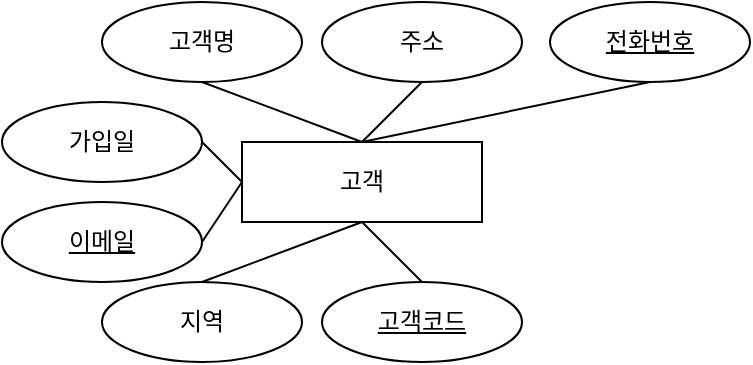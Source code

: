 <mxfile version="21.6.5" type="github">
  <diagram name="페이지-1" id="z2NfnLEY6PWcUPAPS0jG">
    <mxGraphModel dx="1434" dy="733" grid="1" gridSize="10" guides="1" tooltips="1" connect="1" arrows="1" fold="1" page="1" pageScale="1" pageWidth="827" pageHeight="1169" math="0" shadow="0">
      <root>
        <mxCell id="0" />
        <mxCell id="1" parent="0" />
        <mxCell id="kWprEXHXPvr3LCSb9jdq-7" value="고객" style="whiteSpace=wrap;html=1;align=center;" vertex="1" parent="1">
          <mxGeometry x="360" y="300" width="120" height="40" as="geometry" />
        </mxCell>
        <mxCell id="kWprEXHXPvr3LCSb9jdq-8" value="주소" style="ellipse;whiteSpace=wrap;html=1;align=center;" vertex="1" parent="1">
          <mxGeometry x="400" y="230" width="100" height="40" as="geometry" />
        </mxCell>
        <mxCell id="kWprEXHXPvr3LCSb9jdq-9" value="이메일" style="ellipse;whiteSpace=wrap;html=1;align=center;fontStyle=4;" vertex="1" parent="1">
          <mxGeometry x="240" y="330" width="100" height="40" as="geometry" />
        </mxCell>
        <mxCell id="kWprEXHXPvr3LCSb9jdq-10" value="고객명&lt;br&gt;" style="ellipse;whiteSpace=wrap;html=1;align=center;" vertex="1" parent="1">
          <mxGeometry x="290" y="230" width="100" height="40" as="geometry" />
        </mxCell>
        <mxCell id="kWprEXHXPvr3LCSb9jdq-14" value="" style="endArrow=none;html=1;rounded=0;entryX=0.5;entryY=0;entryDx=0;entryDy=0;exitX=0.5;exitY=1;exitDx=0;exitDy=0;" edge="1" parent="1" source="kWprEXHXPvr3LCSb9jdq-10" target="kWprEXHXPvr3LCSb9jdq-7">
          <mxGeometry relative="1" as="geometry">
            <mxPoint x="330" y="260" as="sourcePoint" />
            <mxPoint x="490" y="260" as="targetPoint" />
          </mxGeometry>
        </mxCell>
        <mxCell id="kWprEXHXPvr3LCSb9jdq-15" value="가입일" style="ellipse;whiteSpace=wrap;html=1;align=center;" vertex="1" parent="1">
          <mxGeometry x="240" y="280" width="100" height="40" as="geometry" />
        </mxCell>
        <mxCell id="kWprEXHXPvr3LCSb9jdq-16" value="전화번호" style="ellipse;whiteSpace=wrap;html=1;align=center;fontStyle=4;" vertex="1" parent="1">
          <mxGeometry x="514" y="230" width="100" height="40" as="geometry" />
        </mxCell>
        <mxCell id="kWprEXHXPvr3LCSb9jdq-17" value="지역" style="ellipse;whiteSpace=wrap;html=1;align=center;" vertex="1" parent="1">
          <mxGeometry x="290" y="370" width="100" height="40" as="geometry" />
        </mxCell>
        <mxCell id="kWprEXHXPvr3LCSb9jdq-18" value="" style="endArrow=none;html=1;rounded=0;entryX=0.5;entryY=0;entryDx=0;entryDy=0;exitX=0.5;exitY=1;exitDx=0;exitDy=0;" edge="1" parent="1" source="kWprEXHXPvr3LCSb9jdq-8" target="kWprEXHXPvr3LCSb9jdq-7">
          <mxGeometry relative="1" as="geometry">
            <mxPoint x="480" y="220" as="sourcePoint" />
            <mxPoint x="580" y="300" as="targetPoint" />
          </mxGeometry>
        </mxCell>
        <mxCell id="kWprEXHXPvr3LCSb9jdq-19" value="" style="endArrow=none;html=1;rounded=0;exitX=0;exitY=0.5;exitDx=0;exitDy=0;entryX=1;entryY=0.5;entryDx=0;entryDy=0;" edge="1" parent="1" source="kWprEXHXPvr3LCSb9jdq-7" target="kWprEXHXPvr3LCSb9jdq-9">
          <mxGeometry relative="1" as="geometry">
            <mxPoint x="390" y="340" as="sourcePoint" />
            <mxPoint x="320" y="420" as="targetPoint" />
          </mxGeometry>
        </mxCell>
        <mxCell id="kWprEXHXPvr3LCSb9jdq-21" value="" style="endArrow=none;html=1;rounded=0;exitX=0.5;exitY=1;exitDx=0;exitDy=0;entryX=0.5;entryY=0;entryDx=0;entryDy=0;" edge="1" parent="1" source="kWprEXHXPvr3LCSb9jdq-7" target="kWprEXHXPvr3LCSb9jdq-17">
          <mxGeometry relative="1" as="geometry">
            <mxPoint x="360" y="390" as="sourcePoint" />
            <mxPoint x="520" y="390" as="targetPoint" />
          </mxGeometry>
        </mxCell>
        <mxCell id="kWprEXHXPvr3LCSb9jdq-22" value="" style="endArrow=none;html=1;rounded=0;exitX=0.5;exitY=0;exitDx=0;exitDy=0;entryX=0.5;entryY=1;entryDx=0;entryDy=0;" edge="1" parent="1" source="kWprEXHXPvr3LCSb9jdq-7" target="kWprEXHXPvr3LCSb9jdq-16">
          <mxGeometry relative="1" as="geometry">
            <mxPoint x="360" y="390" as="sourcePoint" />
            <mxPoint x="520" y="390" as="targetPoint" />
          </mxGeometry>
        </mxCell>
        <mxCell id="kWprEXHXPvr3LCSb9jdq-23" value="" style="endArrow=none;html=1;rounded=0;exitX=1;exitY=0.5;exitDx=0;exitDy=0;entryX=0;entryY=0.5;entryDx=0;entryDy=0;" edge="1" parent="1" source="kWprEXHXPvr3LCSb9jdq-15" target="kWprEXHXPvr3LCSb9jdq-7">
          <mxGeometry relative="1" as="geometry">
            <mxPoint x="360" y="390" as="sourcePoint" />
            <mxPoint x="520" y="390" as="targetPoint" />
          </mxGeometry>
        </mxCell>
        <mxCell id="kWprEXHXPvr3LCSb9jdq-25" value="고객코드" style="ellipse;whiteSpace=wrap;html=1;align=center;fontStyle=4;" vertex="1" parent="1">
          <mxGeometry x="400" y="370" width="100" height="40" as="geometry" />
        </mxCell>
        <mxCell id="kWprEXHXPvr3LCSb9jdq-26" value="" style="endArrow=none;html=1;rounded=0;entryX=0.5;entryY=0;entryDx=0;entryDy=0;" edge="1" parent="1" target="kWprEXHXPvr3LCSb9jdq-25">
          <mxGeometry relative="1" as="geometry">
            <mxPoint x="420" y="340" as="sourcePoint" />
            <mxPoint x="570" y="390" as="targetPoint" />
          </mxGeometry>
        </mxCell>
      </root>
    </mxGraphModel>
  </diagram>
</mxfile>
